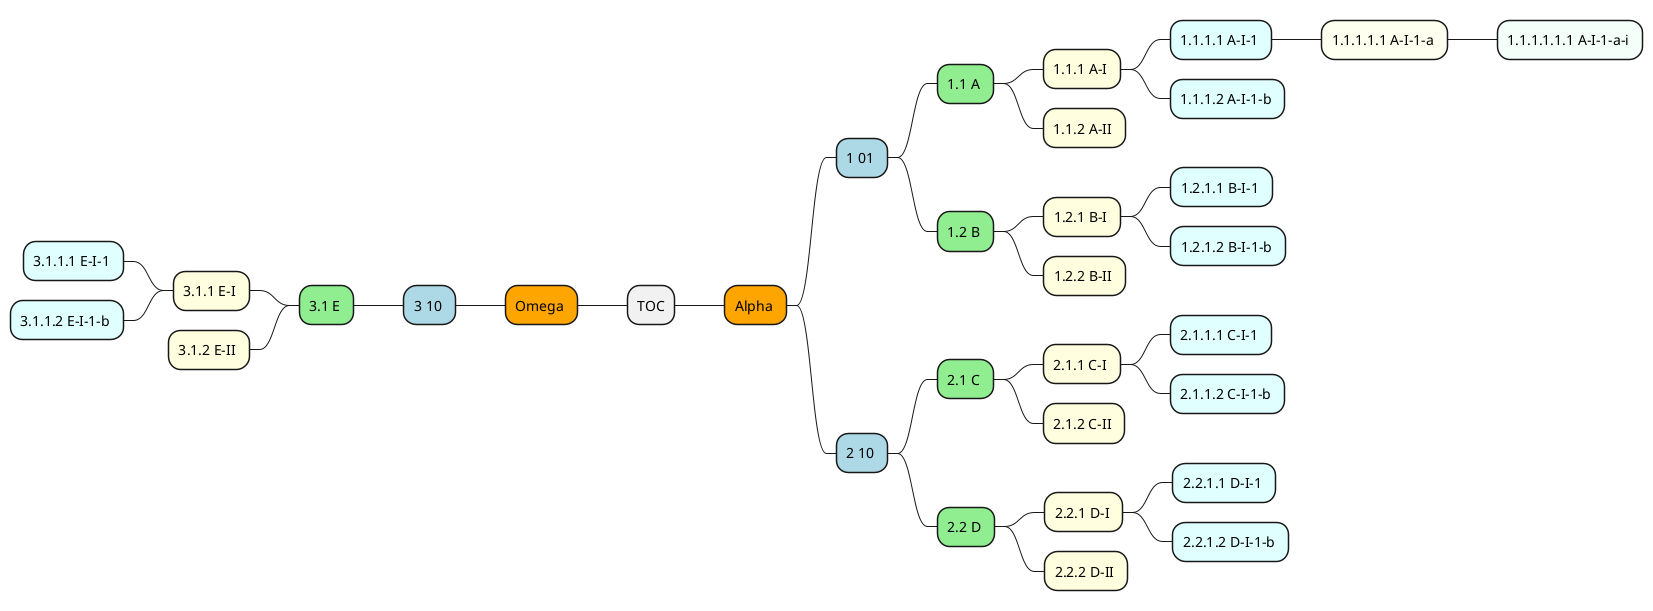 @startmindmap
* TOC
**[#Orange]   Alpha 
***[#lightblue]  1 01 
****[#lightgreen]  1.1 A 
*****[#lightyellow]  1.1.1 A-I 
******[#lightcyan]  1.1.1.1 A-I-1 
*******[#Ivory]  1.1.1.1.1 A-I-1-a 
********[#MintCream]  1.1.1.1.1.1 A-I-1-a-i 
******[#lightcyan]  1.1.1.2 A-I-1-b 
*****[#lightyellow]  1.1.2 A-II 
****[#lightgreen]  1.2 B 
*****[#lightyellow]  1.2.1 B-I 
******[#lightcyan]  1.2.1.1 B-I-1 
******[#lightcyan]  1.2.1.2 B-I-1-b 
*****[#lightyellow]  1.2.2 B-II 
***[#lightblue]  2 10 
****[#lightgreen]  2.1 C 
*****[#lightyellow]  2.1.1 C-I 
******[#lightcyan]  2.1.1.1 C-I-1 
******[#lightcyan]  2.1.1.2 C-I-1-b 
*****[#lightyellow]  2.1.2 C-II 
****[#lightgreen]  2.2 D 
*****[#lightyellow]  2.2.1 D-I 
******[#lightcyan]  2.2.1.1 D-I-1 
******[#lightcyan]  2.2.1.2 D-I-1-b 
*****[#lightyellow]  2.2.2 D-II 
left side
**[#Orange]   Omega 
***[#lightblue]  3 10 
****[#lightgreen]  3.1 E 
*****[#lightyellow]  3.1.1 E-I 
******[#lightcyan]  3.1.1.1 E-I-1 
******[#lightcyan]  3.1.1.2 E-I-1-b 
*****[#lightyellow]  3.1.2 E-II 
@endmindmap
